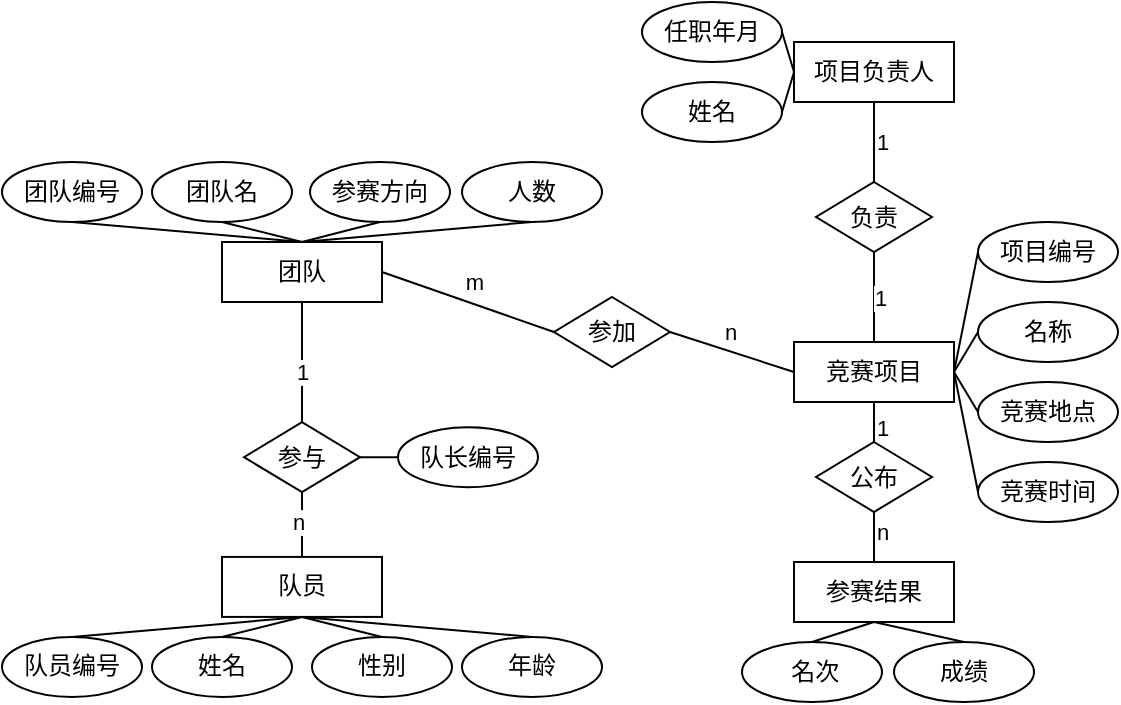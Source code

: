 <mxfile version="26.0.2">
  <diagram name="第 1 页" id="KlBfGs6hn7Sd8Oz5NJE1">
    <mxGraphModel dx="678" dy="694" grid="1" gridSize="10" guides="1" tooltips="1" connect="1" arrows="1" fold="1" page="1" pageScale="1" pageWidth="827" pageHeight="1169" math="0" shadow="0">
      <root>
        <mxCell id="0" />
        <mxCell id="1" parent="0" />
        <mxCell id="j0S7tYojHZoFbAKQFnnE-1" value="团队" style="rounded=0;whiteSpace=wrap;html=1;" vertex="1" parent="1">
          <mxGeometry x="154" y="250" width="80" height="30" as="geometry" />
        </mxCell>
        <mxCell id="j0S7tYojHZoFbAKQFnnE-2" value="团队编号" style="ellipse;whiteSpace=wrap;html=1;" vertex="1" parent="1">
          <mxGeometry x="44" y="210" width="70" height="30" as="geometry" />
        </mxCell>
        <mxCell id="j0S7tYojHZoFbAKQFnnE-3" value="团队名" style="ellipse;whiteSpace=wrap;html=1;" vertex="1" parent="1">
          <mxGeometry x="119" y="210" width="70" height="30" as="geometry" />
        </mxCell>
        <mxCell id="j0S7tYojHZoFbAKQFnnE-4" value="人数" style="ellipse;whiteSpace=wrap;html=1;" vertex="1" parent="1">
          <mxGeometry x="274" y="210" width="70" height="30" as="geometry" />
        </mxCell>
        <mxCell id="j0S7tYojHZoFbAKQFnnE-5" value="参赛方向" style="ellipse;whiteSpace=wrap;html=1;" vertex="1" parent="1">
          <mxGeometry x="198" y="210" width="70" height="30" as="geometry" />
        </mxCell>
        <mxCell id="j0S7tYojHZoFbAKQFnnE-11" value="队员" style="rounded=0;whiteSpace=wrap;html=1;" vertex="1" parent="1">
          <mxGeometry x="154" y="407.46" width="80" height="30" as="geometry" />
        </mxCell>
        <mxCell id="j0S7tYojHZoFbAKQFnnE-12" value="队员编号" style="ellipse;whiteSpace=wrap;html=1;" vertex="1" parent="1">
          <mxGeometry x="44" y="447.46" width="70" height="30" as="geometry" />
        </mxCell>
        <mxCell id="j0S7tYojHZoFbAKQFnnE-13" value="姓名" style="ellipse;whiteSpace=wrap;html=1;" vertex="1" parent="1">
          <mxGeometry x="119" y="447.46" width="70" height="30" as="geometry" />
        </mxCell>
        <mxCell id="j0S7tYojHZoFbAKQFnnE-14" value="年龄" style="ellipse;whiteSpace=wrap;html=1;" vertex="1" parent="1">
          <mxGeometry x="274" y="447.46" width="70" height="30" as="geometry" />
        </mxCell>
        <mxCell id="j0S7tYojHZoFbAKQFnnE-15" value="队长编号" style="ellipse;whiteSpace=wrap;html=1;" vertex="1" parent="1">
          <mxGeometry x="242" y="342.59" width="70" height="30" as="geometry" />
        </mxCell>
        <mxCell id="j0S7tYojHZoFbAKQFnnE-16" value="竞赛项目" style="rounded=0;whiteSpace=wrap;html=1;" vertex="1" parent="1">
          <mxGeometry x="440" y="300" width="80" height="30" as="geometry" />
        </mxCell>
        <mxCell id="j0S7tYojHZoFbAKQFnnE-17" value="项目编号" style="ellipse;whiteSpace=wrap;html=1;" vertex="1" parent="1">
          <mxGeometry x="532" y="240" width="70" height="30" as="geometry" />
        </mxCell>
        <mxCell id="j0S7tYojHZoFbAKQFnnE-18" value="名称" style="ellipse;whiteSpace=wrap;html=1;" vertex="1" parent="1">
          <mxGeometry x="532" y="280" width="70" height="30" as="geometry" />
        </mxCell>
        <mxCell id="j0S7tYojHZoFbAKQFnnE-19" value="竞赛地点" style="ellipse;whiteSpace=wrap;html=1;" vertex="1" parent="1">
          <mxGeometry x="532" y="320" width="70" height="30" as="geometry" />
        </mxCell>
        <mxCell id="j0S7tYojHZoFbAKQFnnE-20" value="竞赛时间" style="ellipse;whiteSpace=wrap;html=1;" vertex="1" parent="1">
          <mxGeometry x="532" y="360" width="70" height="30" as="geometry" />
        </mxCell>
        <mxCell id="j0S7tYojHZoFbAKQFnnE-21" value="项目负责人" style="rounded=0;whiteSpace=wrap;html=1;" vertex="1" parent="1">
          <mxGeometry x="440" y="150" width="80" height="30" as="geometry" />
        </mxCell>
        <mxCell id="j0S7tYojHZoFbAKQFnnE-22" value="任职年月" style="ellipse;whiteSpace=wrap;html=1;" vertex="1" parent="1">
          <mxGeometry x="364" y="130" width="70" height="30" as="geometry" />
        </mxCell>
        <mxCell id="j0S7tYojHZoFbAKQFnnE-23" value="姓名" style="ellipse;whiteSpace=wrap;html=1;" vertex="1" parent="1">
          <mxGeometry x="364" y="170" width="70" height="30" as="geometry" />
        </mxCell>
        <mxCell id="j0S7tYojHZoFbAKQFnnE-26" value="参赛结果" style="whiteSpace=wrap;html=1;" vertex="1" parent="1">
          <mxGeometry x="440" y="410" width="80" height="30" as="geometry" />
        </mxCell>
        <mxCell id="j0S7tYojHZoFbAKQFnnE-27" value="成绩" style="ellipse;whiteSpace=wrap;html=1;" vertex="1" parent="1">
          <mxGeometry x="490" y="450" width="70" height="30" as="geometry" />
        </mxCell>
        <mxCell id="j0S7tYojHZoFbAKQFnnE-28" value="&amp;nbsp;名次" style="ellipse;whiteSpace=wrap;html=1;" vertex="1" parent="1">
          <mxGeometry x="414" y="450" width="70" height="30" as="geometry" />
        </mxCell>
        <mxCell id="j0S7tYojHZoFbAKQFnnE-29" value="参与" style="rhombus;whiteSpace=wrap;html=1;" vertex="1" parent="1">
          <mxGeometry x="165" y="340.09" width="58" height="35" as="geometry" />
        </mxCell>
        <mxCell id="j0S7tYojHZoFbAKQFnnE-32" value="负责" style="rhombus;whiteSpace=wrap;html=1;" vertex="1" parent="1">
          <mxGeometry x="451" y="220" width="58" height="35" as="geometry" />
        </mxCell>
        <mxCell id="j0S7tYojHZoFbAKQFnnE-33" value="参加" style="rhombus;whiteSpace=wrap;html=1;" vertex="1" parent="1">
          <mxGeometry x="320" y="277.5" width="58" height="35" as="geometry" />
        </mxCell>
        <mxCell id="j0S7tYojHZoFbAKQFnnE-34" value="公布" style="rhombus;whiteSpace=wrap;html=1;" vertex="1" parent="1">
          <mxGeometry x="451" y="350" width="58" height="35" as="geometry" />
        </mxCell>
        <mxCell id="j0S7tYojHZoFbAKQFnnE-35" value="" style="endArrow=none;html=1;rounded=0;exitX=0.5;exitY=0;exitDx=0;exitDy=0;entryX=0.5;entryY=1;entryDx=0;entryDy=0;" edge="1" parent="1" source="j0S7tYojHZoFbAKQFnnE-11" target="j0S7tYojHZoFbAKQFnnE-29">
          <mxGeometry width="50" height="50" relative="1" as="geometry">
            <mxPoint x="46" y="417.46" as="sourcePoint" />
            <mxPoint x="178" y="372.55" as="targetPoint" />
          </mxGeometry>
        </mxCell>
        <mxCell id="j0S7tYojHZoFbAKQFnnE-38" value="n" style="edgeLabel;html=1;align=center;verticalAlign=middle;resizable=0;points=[];" vertex="1" connectable="0" parent="j0S7tYojHZoFbAKQFnnE-35">
          <mxGeometry x="0.103" y="2" relative="1" as="geometry">
            <mxPoint as="offset" />
          </mxGeometry>
        </mxCell>
        <mxCell id="j0S7tYojHZoFbAKQFnnE-36" value="" style="endArrow=none;html=1;rounded=0;entryX=0.5;entryY=1;entryDx=0;entryDy=0;exitX=0.5;exitY=0;exitDx=0;exitDy=0;" edge="1" parent="1" source="j0S7tYojHZoFbAKQFnnE-29" target="j0S7tYojHZoFbAKQFnnE-1">
          <mxGeometry width="50" height="50" relative="1" as="geometry">
            <mxPoint x="260" y="340" as="sourcePoint" />
            <mxPoint x="310" y="290" as="targetPoint" />
          </mxGeometry>
        </mxCell>
        <mxCell id="j0S7tYojHZoFbAKQFnnE-37" value="1" style="edgeLabel;html=1;align=center;verticalAlign=middle;resizable=0;points=[];" vertex="1" connectable="0" parent="j0S7tYojHZoFbAKQFnnE-36">
          <mxGeometry x="-0.165" relative="1" as="geometry">
            <mxPoint as="offset" />
          </mxGeometry>
        </mxCell>
        <mxCell id="j0S7tYojHZoFbAKQFnnE-39" value="性别" style="ellipse;whiteSpace=wrap;html=1;" vertex="1" parent="1">
          <mxGeometry x="199" y="447.46" width="70" height="30" as="geometry" />
        </mxCell>
        <mxCell id="j0S7tYojHZoFbAKQFnnE-40" value="" style="endArrow=none;html=1;rounded=0;exitX=1;exitY=0.5;exitDx=0;exitDy=0;entryX=0;entryY=0.5;entryDx=0;entryDy=0;" edge="1" parent="1" source="j0S7tYojHZoFbAKQFnnE-29" target="j0S7tYojHZoFbAKQFnnE-15">
          <mxGeometry width="50" height="50" relative="1" as="geometry">
            <mxPoint x="252" y="420.09" as="sourcePoint" />
            <mxPoint x="302" y="370.09" as="targetPoint" />
          </mxGeometry>
        </mxCell>
        <mxCell id="j0S7tYojHZoFbAKQFnnE-42" value="" style="endArrow=none;html=1;rounded=0;entryX=0.5;entryY=1;entryDx=0;entryDy=0;exitX=0.5;exitY=0;exitDx=0;exitDy=0;" edge="1" parent="1" source="j0S7tYojHZoFbAKQFnnE-32" target="j0S7tYojHZoFbAKQFnnE-21">
          <mxGeometry width="50" height="50" relative="1" as="geometry">
            <mxPoint x="420" y="310" as="sourcePoint" />
            <mxPoint x="470" y="260" as="targetPoint" />
          </mxGeometry>
        </mxCell>
        <mxCell id="j0S7tYojHZoFbAKQFnnE-43" value="1" style="edgeLabel;html=1;align=center;verticalAlign=middle;resizable=0;points=[];" vertex="1" connectable="0" parent="j0S7tYojHZoFbAKQFnnE-42">
          <mxGeometry y="-1" relative="1" as="geometry">
            <mxPoint x="3" as="offset" />
          </mxGeometry>
        </mxCell>
        <mxCell id="j0S7tYojHZoFbAKQFnnE-44" value="" style="endArrow=none;html=1;rounded=0;entryX=0.5;entryY=1;entryDx=0;entryDy=0;exitX=0.5;exitY=0;exitDx=0;exitDy=0;" edge="1" parent="1" source="j0S7tYojHZoFbAKQFnnE-28" target="j0S7tYojHZoFbAKQFnnE-26">
          <mxGeometry width="50" height="50" relative="1" as="geometry">
            <mxPoint x="364" y="385" as="sourcePoint" />
            <mxPoint x="414" y="335" as="targetPoint" />
          </mxGeometry>
        </mxCell>
        <mxCell id="j0S7tYojHZoFbAKQFnnE-45" value="" style="endArrow=none;html=1;rounded=0;exitX=0.5;exitY=1;exitDx=0;exitDy=0;entryX=0.5;entryY=0;entryDx=0;entryDy=0;" edge="1" parent="1" source="j0S7tYojHZoFbAKQFnnE-34" target="j0S7tYojHZoFbAKQFnnE-26">
          <mxGeometry width="50" height="50" relative="1" as="geometry">
            <mxPoint x="380" y="290" as="sourcePoint" />
            <mxPoint x="430" y="240" as="targetPoint" />
          </mxGeometry>
        </mxCell>
        <mxCell id="j0S7tYojHZoFbAKQFnnE-69" value="n" style="edgeLabel;html=1;align=center;verticalAlign=middle;resizable=0;points=[];" vertex="1" connectable="0" parent="j0S7tYojHZoFbAKQFnnE-45">
          <mxGeometry x="-0.216" y="1" relative="1" as="geometry">
            <mxPoint x="3" as="offset" />
          </mxGeometry>
        </mxCell>
        <mxCell id="j0S7tYojHZoFbAKQFnnE-46" value="" style="endArrow=none;html=1;rounded=0;exitX=0.5;exitY=1;exitDx=0;exitDy=0;entryX=0.5;entryY=0;entryDx=0;entryDy=0;" edge="1" parent="1" source="j0S7tYojHZoFbAKQFnnE-16" target="j0S7tYojHZoFbAKQFnnE-34">
          <mxGeometry width="50" height="50" relative="1" as="geometry">
            <mxPoint x="390" y="300" as="sourcePoint" />
            <mxPoint x="440" y="250" as="targetPoint" />
          </mxGeometry>
        </mxCell>
        <mxCell id="j0S7tYojHZoFbAKQFnnE-68" value="1" style="edgeLabel;html=1;align=center;verticalAlign=middle;resizable=0;points=[];" vertex="1" connectable="0" parent="j0S7tYojHZoFbAKQFnnE-46">
          <mxGeometry x="0.08" y="1" relative="1" as="geometry">
            <mxPoint x="3" y="2" as="offset" />
          </mxGeometry>
        </mxCell>
        <mxCell id="j0S7tYojHZoFbAKQFnnE-47" value="" style="endArrow=none;html=1;rounded=0;exitX=1;exitY=0.5;exitDx=0;exitDy=0;entryX=0;entryY=0.5;entryDx=0;entryDy=0;" edge="1" parent="1" source="j0S7tYojHZoFbAKQFnnE-16" target="j0S7tYojHZoFbAKQFnnE-20">
          <mxGeometry width="50" height="50" relative="1" as="geometry">
            <mxPoint x="400" y="310" as="sourcePoint" />
            <mxPoint x="450" y="260" as="targetPoint" />
          </mxGeometry>
        </mxCell>
        <mxCell id="j0S7tYojHZoFbAKQFnnE-48" value="" style="endArrow=none;html=1;rounded=0;entryX=1;entryY=0.5;entryDx=0;entryDy=0;exitX=0;exitY=0.5;exitDx=0;exitDy=0;" edge="1" parent="1" source="j0S7tYojHZoFbAKQFnnE-19" target="j0S7tYojHZoFbAKQFnnE-16">
          <mxGeometry width="50" height="50" relative="1" as="geometry">
            <mxPoint x="410" y="320" as="sourcePoint" />
            <mxPoint x="460" y="270" as="targetPoint" />
          </mxGeometry>
        </mxCell>
        <mxCell id="j0S7tYojHZoFbAKQFnnE-49" value="" style="endArrow=none;html=1;rounded=0;exitX=1;exitY=0.5;exitDx=0;exitDy=0;entryX=0;entryY=0.5;entryDx=0;entryDy=0;" edge="1" parent="1" source="j0S7tYojHZoFbAKQFnnE-16" target="j0S7tYojHZoFbAKQFnnE-18">
          <mxGeometry width="50" height="50" relative="1" as="geometry">
            <mxPoint x="420" y="330" as="sourcePoint" />
            <mxPoint x="470" y="280" as="targetPoint" />
          </mxGeometry>
        </mxCell>
        <mxCell id="j0S7tYojHZoFbAKQFnnE-50" value="" style="endArrow=none;html=1;rounded=0;exitX=0;exitY=0.5;exitDx=0;exitDy=0;entryX=1;entryY=0.5;entryDx=0;entryDy=0;" edge="1" parent="1" source="j0S7tYojHZoFbAKQFnnE-17" target="j0S7tYojHZoFbAKQFnnE-16">
          <mxGeometry width="50" height="50" relative="1" as="geometry">
            <mxPoint x="430" y="340" as="sourcePoint" />
            <mxPoint x="480" y="290" as="targetPoint" />
          </mxGeometry>
        </mxCell>
        <mxCell id="j0S7tYojHZoFbAKQFnnE-51" value="" style="endArrow=none;html=1;rounded=0;entryX=0.5;entryY=1;entryDx=0;entryDy=0;exitX=0.5;exitY=0;exitDx=0;exitDy=0;" edge="1" parent="1" source="j0S7tYojHZoFbAKQFnnE-16" target="j0S7tYojHZoFbAKQFnnE-32">
          <mxGeometry width="50" height="50" relative="1" as="geometry">
            <mxPoint x="440" y="350" as="sourcePoint" />
            <mxPoint x="490" y="300" as="targetPoint" />
          </mxGeometry>
        </mxCell>
        <mxCell id="j0S7tYojHZoFbAKQFnnE-65" value="1" style="edgeLabel;html=1;align=center;verticalAlign=middle;resizable=0;points=[];" vertex="1" connectable="0" parent="j0S7tYojHZoFbAKQFnnE-51">
          <mxGeometry x="-0.009" y="-3" relative="1" as="geometry">
            <mxPoint as="offset" />
          </mxGeometry>
        </mxCell>
        <mxCell id="j0S7tYojHZoFbAKQFnnE-52" value="" style="endArrow=none;html=1;rounded=0;exitX=0;exitY=0.5;exitDx=0;exitDy=0;entryX=1;entryY=0.5;entryDx=0;entryDy=0;" edge="1" parent="1" source="j0S7tYojHZoFbAKQFnnE-21" target="j0S7tYojHZoFbAKQFnnE-23">
          <mxGeometry width="50" height="50" relative="1" as="geometry">
            <mxPoint x="450" y="360" as="sourcePoint" />
            <mxPoint x="500" y="310" as="targetPoint" />
          </mxGeometry>
        </mxCell>
        <mxCell id="j0S7tYojHZoFbAKQFnnE-53" value="" style="endArrow=none;html=1;rounded=0;exitX=0.5;exitY=1;exitDx=0;exitDy=0;entryX=0.5;entryY=0;entryDx=0;entryDy=0;" edge="1" parent="1" source="j0S7tYojHZoFbAKQFnnE-11" target="j0S7tYojHZoFbAKQFnnE-39">
          <mxGeometry width="50" height="50" relative="1" as="geometry">
            <mxPoint x="328" y="435" as="sourcePoint" />
            <mxPoint x="378" y="385" as="targetPoint" />
          </mxGeometry>
        </mxCell>
        <mxCell id="j0S7tYojHZoFbAKQFnnE-54" value="" style="endArrow=none;html=1;rounded=0;exitX=0.5;exitY=1;exitDx=0;exitDy=0;entryX=0.5;entryY=0;entryDx=0;entryDy=0;" edge="1" parent="1" source="j0S7tYojHZoFbAKQFnnE-11" target="j0S7tYojHZoFbAKQFnnE-13">
          <mxGeometry width="50" height="50" relative="1" as="geometry">
            <mxPoint x="328" y="407.46" as="sourcePoint" />
            <mxPoint x="378" y="357.46" as="targetPoint" />
          </mxGeometry>
        </mxCell>
        <mxCell id="j0S7tYojHZoFbAKQFnnE-55" value="" style="endArrow=none;html=1;rounded=0;exitX=0.5;exitY=1;exitDx=0;exitDy=0;entryX=0.5;entryY=0;entryDx=0;entryDy=0;" edge="1" parent="1" source="j0S7tYojHZoFbAKQFnnE-11" target="j0S7tYojHZoFbAKQFnnE-12">
          <mxGeometry width="50" height="50" relative="1" as="geometry">
            <mxPoint x="274" y="400.0" as="sourcePoint" />
            <mxPoint x="324" y="350.0" as="targetPoint" />
          </mxGeometry>
        </mxCell>
        <mxCell id="j0S7tYojHZoFbAKQFnnE-56" value="" style="endArrow=none;html=1;rounded=0;exitX=0.5;exitY=1;exitDx=0;exitDy=0;entryX=0.5;entryY=0;entryDx=0;entryDy=0;" edge="1" parent="1" source="j0S7tYojHZoFbAKQFnnE-11" target="j0S7tYojHZoFbAKQFnnE-14">
          <mxGeometry width="50" height="50" relative="1" as="geometry">
            <mxPoint x="234" y="437.46" as="sourcePoint" />
            <mxPoint x="404" y="371.05" as="targetPoint" />
          </mxGeometry>
        </mxCell>
        <mxCell id="j0S7tYojHZoFbAKQFnnE-57" value="" style="endArrow=none;html=1;rounded=0;exitX=0;exitY=0.5;exitDx=0;exitDy=0;entryX=1;entryY=0.5;entryDx=0;entryDy=0;" edge="1" parent="1" source="j0S7tYojHZoFbAKQFnnE-21" target="j0S7tYojHZoFbAKQFnnE-22">
          <mxGeometry width="50" height="50" relative="1" as="geometry">
            <mxPoint x="500" y="410" as="sourcePoint" />
            <mxPoint x="550" y="360" as="targetPoint" />
          </mxGeometry>
        </mxCell>
        <mxCell id="j0S7tYojHZoFbAKQFnnE-58" value="" style="endArrow=none;html=1;rounded=0;exitX=0.5;exitY=0;exitDx=0;exitDy=0;entryX=0.5;entryY=1;entryDx=0;entryDy=0;" edge="1" parent="1" source="j0S7tYojHZoFbAKQFnnE-1" target="j0S7tYojHZoFbAKQFnnE-4">
          <mxGeometry width="50" height="50" relative="1" as="geometry">
            <mxPoint x="364" y="340" as="sourcePoint" />
            <mxPoint x="414" y="290" as="targetPoint" />
          </mxGeometry>
        </mxCell>
        <mxCell id="j0S7tYojHZoFbAKQFnnE-59" value="" style="endArrow=none;html=1;rounded=0;entryX=1;entryY=0.5;entryDx=0;entryDy=0;exitX=0;exitY=0.5;exitDx=0;exitDy=0;" edge="1" parent="1" source="j0S7tYojHZoFbAKQFnnE-33" target="j0S7tYojHZoFbAKQFnnE-1">
          <mxGeometry width="50" height="50" relative="1" as="geometry">
            <mxPoint x="520" y="430" as="sourcePoint" />
            <mxPoint x="570" y="380" as="targetPoint" />
          </mxGeometry>
        </mxCell>
        <mxCell id="j0S7tYojHZoFbAKQFnnE-66" value="m" style="edgeLabel;html=1;align=center;verticalAlign=middle;resizable=0;points=[];" vertex="1" connectable="0" parent="j0S7tYojHZoFbAKQFnnE-59">
          <mxGeometry x="-0.059" y="-1" relative="1" as="geometry">
            <mxPoint y="-10" as="offset" />
          </mxGeometry>
        </mxCell>
        <mxCell id="j0S7tYojHZoFbAKQFnnE-60" value="" style="endArrow=none;html=1;rounded=0;entryX=0;entryY=0.5;entryDx=0;entryDy=0;exitX=1;exitY=0.5;exitDx=0;exitDy=0;" edge="1" parent="1" source="j0S7tYojHZoFbAKQFnnE-33" target="j0S7tYojHZoFbAKQFnnE-16">
          <mxGeometry width="50" height="50" relative="1" as="geometry">
            <mxPoint x="530" y="440" as="sourcePoint" />
            <mxPoint x="580" y="390" as="targetPoint" />
          </mxGeometry>
        </mxCell>
        <mxCell id="j0S7tYojHZoFbAKQFnnE-67" value="n" style="edgeLabel;html=1;align=center;verticalAlign=middle;resizable=0;points=[];" vertex="1" connectable="0" parent="j0S7tYojHZoFbAKQFnnE-60">
          <mxGeometry x="-0.09" y="4" relative="1" as="geometry">
            <mxPoint y="-5" as="offset" />
          </mxGeometry>
        </mxCell>
        <mxCell id="j0S7tYojHZoFbAKQFnnE-61" value="" style="endArrow=none;html=1;rounded=0;exitX=0.5;exitY=1;exitDx=0;exitDy=0;entryX=0.5;entryY=0;entryDx=0;entryDy=0;" edge="1" parent="1" source="j0S7tYojHZoFbAKQFnnE-26" target="j0S7tYojHZoFbAKQFnnE-27">
          <mxGeometry width="50" height="50" relative="1" as="geometry">
            <mxPoint x="540" y="450" as="sourcePoint" />
            <mxPoint x="590" y="400" as="targetPoint" />
          </mxGeometry>
        </mxCell>
        <mxCell id="j0S7tYojHZoFbAKQFnnE-62" value="" style="endArrow=none;html=1;rounded=0;entryX=0.5;entryY=0;entryDx=0;entryDy=0;exitX=0.5;exitY=1;exitDx=0;exitDy=0;" edge="1" parent="1" source="j0S7tYojHZoFbAKQFnnE-5" target="j0S7tYojHZoFbAKQFnnE-1">
          <mxGeometry width="50" height="50" relative="1" as="geometry">
            <mxPoint x="80" y="350" as="sourcePoint" />
            <mxPoint x="130" y="300" as="targetPoint" />
          </mxGeometry>
        </mxCell>
        <mxCell id="j0S7tYojHZoFbAKQFnnE-63" value="" style="endArrow=none;html=1;rounded=0;exitX=0.5;exitY=0;exitDx=0;exitDy=0;entryX=0.5;entryY=1;entryDx=0;entryDy=0;" edge="1" parent="1" source="j0S7tYojHZoFbAKQFnnE-1" target="j0S7tYojHZoFbAKQFnnE-3">
          <mxGeometry width="50" height="50" relative="1" as="geometry">
            <mxPoint x="90" y="360" as="sourcePoint" />
            <mxPoint x="140" y="310" as="targetPoint" />
          </mxGeometry>
        </mxCell>
        <mxCell id="j0S7tYojHZoFbAKQFnnE-64" value="" style="endArrow=none;html=1;rounded=0;entryX=0.5;entryY=0;entryDx=0;entryDy=0;exitX=0.5;exitY=1;exitDx=0;exitDy=0;" edge="1" parent="1" source="j0S7tYojHZoFbAKQFnnE-2" target="j0S7tYojHZoFbAKQFnnE-1">
          <mxGeometry width="50" height="50" relative="1" as="geometry">
            <mxPoint x="100" y="370" as="sourcePoint" />
            <mxPoint x="150" y="320" as="targetPoint" />
          </mxGeometry>
        </mxCell>
      </root>
    </mxGraphModel>
  </diagram>
</mxfile>
